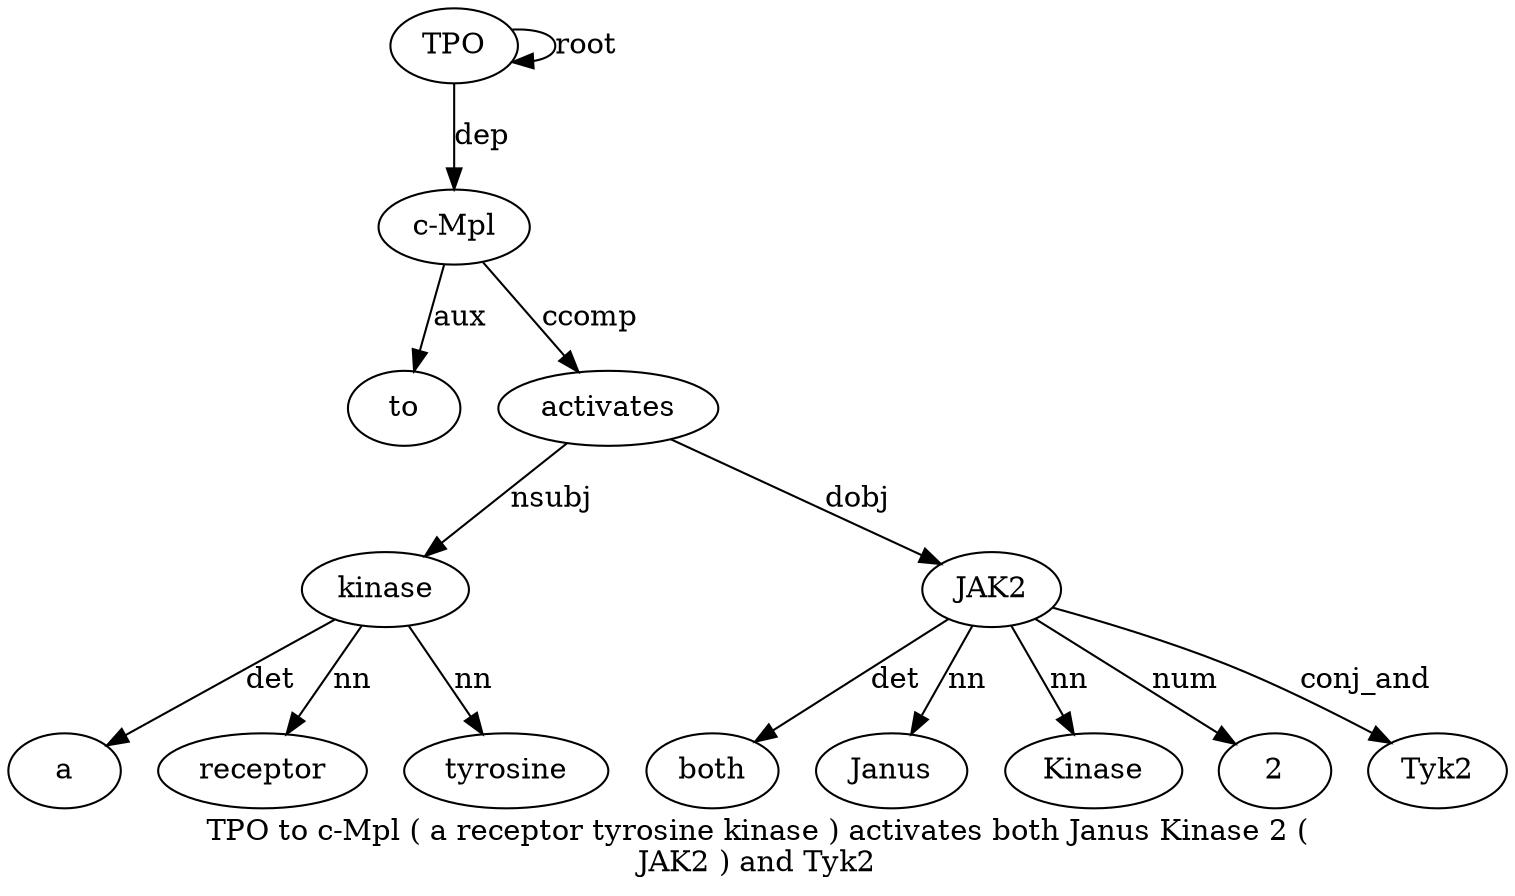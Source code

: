 digraph "TPO to c-Mpl ( a receptor tyrosine kinase ) activates both Janus Kinase 2 ( JAK2 ) and Tyk2" {
label="TPO to c-Mpl ( a receptor tyrosine kinase ) activates both Janus Kinase 2 (
JAK2 ) and Tyk2";
TPO1 [style=filled, fillcolor=white, label=TPO];
TPO1 -> TPO1  [label=root];
"c-Mpl3" [style=filled, fillcolor=white, label="c-Mpl"];
to2 [style=filled, fillcolor=white, label=to];
"c-Mpl3" -> to2  [label=aux];
TPO1 -> "c-Mpl3"  [label=dep];
kinase8 [style=filled, fillcolor=white, label=kinase];
a5 [style=filled, fillcolor=white, label=a];
kinase8 -> a5  [label=det];
receptor6 [style=filled, fillcolor=white, label=receptor];
kinase8 -> receptor6  [label=nn];
tyrosine7 [style=filled, fillcolor=white, label=tyrosine];
kinase8 -> tyrosine7  [label=nn];
activates10 [style=filled, fillcolor=white, label=activates];
activates10 -> kinase8  [label=nsubj];
"c-Mpl3" -> activates10  [label=ccomp];
JAK216 [style=filled, fillcolor=white, label=JAK2];
both11 [style=filled, fillcolor=white, label=both];
JAK216 -> both11  [label=det];
Janus12 [style=filled, fillcolor=white, label=Janus];
JAK216 -> Janus12  [label=nn];
Kinase13 [style=filled, fillcolor=white, label=Kinase];
JAK216 -> Kinase13  [label=nn];
214 [style=filled, fillcolor=white, label=2];
JAK216 -> 214  [label=num];
activates10 -> JAK216  [label=dobj];
Tyk219 [style=filled, fillcolor=white, label=Tyk2];
JAK216 -> Tyk219  [label=conj_and];
}
